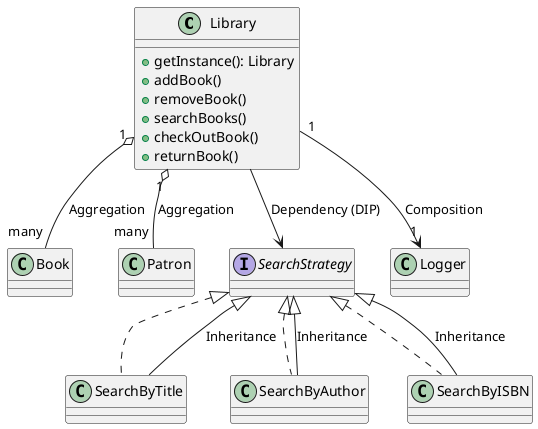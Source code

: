 @startuml
class Library {
    + getInstance(): Library
    + addBook()
    + removeBook()
    + searchBooks()
    + checkOutBook()
    + returnBook()
}

class Book {
}

class Patron {
}

interface SearchStrategy {
}

class SearchByTitle implements SearchStrategy {
}

class SearchByAuthor implements SearchStrategy {
}

class SearchByISBN implements SearchStrategy {
}

class Logger {
}

Library "1" o-- "many" Book : Aggregation
Library "1" o-- "many" Patron : Aggregation
Library "1" --> "1" Logger : Composition
Library --> SearchStrategy : Dependency (DIP)
SearchStrategy <|-- SearchByTitle : Inheritance
SearchStrategy <|-- SearchByAuthor : Inheritance
SearchStrategy <|-- SearchByISBN : Inheritance
@enduml
